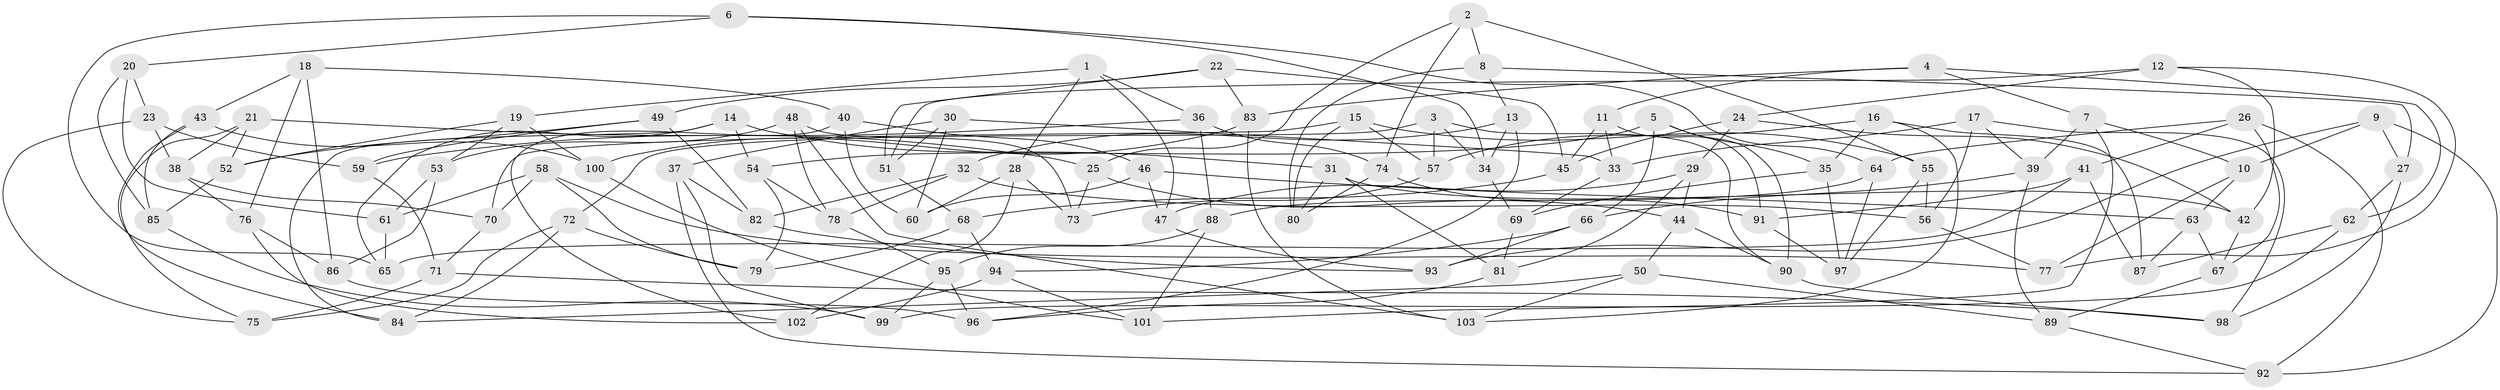 // Generated by graph-tools (version 1.1) at 2025/26/03/09/25 03:26:55]
// undirected, 103 vertices, 206 edges
graph export_dot {
graph [start="1"]
  node [color=gray90,style=filled];
  1;
  2;
  3;
  4;
  5;
  6;
  7;
  8;
  9;
  10;
  11;
  12;
  13;
  14;
  15;
  16;
  17;
  18;
  19;
  20;
  21;
  22;
  23;
  24;
  25;
  26;
  27;
  28;
  29;
  30;
  31;
  32;
  33;
  34;
  35;
  36;
  37;
  38;
  39;
  40;
  41;
  42;
  43;
  44;
  45;
  46;
  47;
  48;
  49;
  50;
  51;
  52;
  53;
  54;
  55;
  56;
  57;
  58;
  59;
  60;
  61;
  62;
  63;
  64;
  65;
  66;
  67;
  68;
  69;
  70;
  71;
  72;
  73;
  74;
  75;
  76;
  77;
  78;
  79;
  80;
  81;
  82;
  83;
  84;
  85;
  86;
  87;
  88;
  89;
  90;
  91;
  92;
  93;
  94;
  95;
  96;
  97;
  98;
  99;
  100;
  101;
  102;
  103;
  1 -- 47;
  1 -- 36;
  1 -- 19;
  1 -- 28;
  2 -- 74;
  2 -- 8;
  2 -- 25;
  2 -- 55;
  3 -- 72;
  3 -- 90;
  3 -- 34;
  3 -- 57;
  4 -- 7;
  4 -- 83;
  4 -- 11;
  4 -- 62;
  5 -- 54;
  5 -- 35;
  5 -- 66;
  5 -- 90;
  6 -- 65;
  6 -- 34;
  6 -- 64;
  6 -- 20;
  7 -- 10;
  7 -- 101;
  7 -- 39;
  8 -- 13;
  8 -- 27;
  8 -- 80;
  9 -- 10;
  9 -- 27;
  9 -- 93;
  9 -- 92;
  10 -- 63;
  10 -- 77;
  11 -- 91;
  11 -- 33;
  11 -- 45;
  12 -- 77;
  12 -- 42;
  12 -- 51;
  12 -- 24;
  13 -- 34;
  13 -- 32;
  13 -- 96;
  14 -- 31;
  14 -- 65;
  14 -- 84;
  14 -- 54;
  15 -- 57;
  15 -- 80;
  15 -- 55;
  15 -- 70;
  16 -- 35;
  16 -- 87;
  16 -- 103;
  16 -- 57;
  17 -- 98;
  17 -- 33;
  17 -- 39;
  17 -- 56;
  18 -- 43;
  18 -- 76;
  18 -- 86;
  18 -- 40;
  19 -- 100;
  19 -- 53;
  19 -- 52;
  20 -- 23;
  20 -- 85;
  20 -- 61;
  21 -- 25;
  21 -- 52;
  21 -- 38;
  21 -- 75;
  22 -- 45;
  22 -- 83;
  22 -- 49;
  22 -- 51;
  23 -- 59;
  23 -- 38;
  23 -- 75;
  24 -- 45;
  24 -- 42;
  24 -- 29;
  25 -- 44;
  25 -- 73;
  26 -- 41;
  26 -- 92;
  26 -- 64;
  26 -- 67;
  27 -- 62;
  27 -- 98;
  28 -- 102;
  28 -- 60;
  28 -- 73;
  29 -- 81;
  29 -- 44;
  29 -- 47;
  30 -- 37;
  30 -- 33;
  30 -- 60;
  30 -- 51;
  31 -- 42;
  31 -- 80;
  31 -- 81;
  32 -- 82;
  32 -- 56;
  32 -- 78;
  33 -- 69;
  34 -- 69;
  35 -- 97;
  35 -- 69;
  36 -- 59;
  36 -- 88;
  36 -- 74;
  37 -- 99;
  37 -- 92;
  37 -- 82;
  38 -- 70;
  38 -- 76;
  39 -- 66;
  39 -- 89;
  40 -- 60;
  40 -- 102;
  40 -- 46;
  41 -- 65;
  41 -- 91;
  41 -- 87;
  42 -- 67;
  43 -- 85;
  43 -- 100;
  43 -- 84;
  44 -- 50;
  44 -- 90;
  45 -- 68;
  46 -- 60;
  46 -- 63;
  46 -- 47;
  47 -- 93;
  48 -- 103;
  48 -- 78;
  48 -- 73;
  48 -- 53;
  49 -- 59;
  49 -- 82;
  49 -- 52;
  50 -- 84;
  50 -- 89;
  50 -- 103;
  51 -- 68;
  52 -- 85;
  53 -- 61;
  53 -- 86;
  54 -- 78;
  54 -- 79;
  55 -- 56;
  55 -- 97;
  56 -- 77;
  57 -- 73;
  58 -- 61;
  58 -- 79;
  58 -- 70;
  58 -- 77;
  59 -- 71;
  61 -- 65;
  62 -- 99;
  62 -- 87;
  63 -- 67;
  63 -- 87;
  64 -- 97;
  64 -- 88;
  66 -- 94;
  66 -- 93;
  67 -- 89;
  68 -- 94;
  68 -- 79;
  69 -- 81;
  70 -- 71;
  71 -- 98;
  71 -- 75;
  72 -- 84;
  72 -- 75;
  72 -- 79;
  74 -- 80;
  74 -- 91;
  76 -- 102;
  76 -- 86;
  78 -- 95;
  81 -- 96;
  82 -- 93;
  83 -- 100;
  83 -- 103;
  85 -- 99;
  86 -- 96;
  88 -- 101;
  88 -- 95;
  89 -- 92;
  90 -- 98;
  91 -- 97;
  94 -- 102;
  94 -- 101;
  95 -- 96;
  95 -- 99;
  100 -- 101;
}
